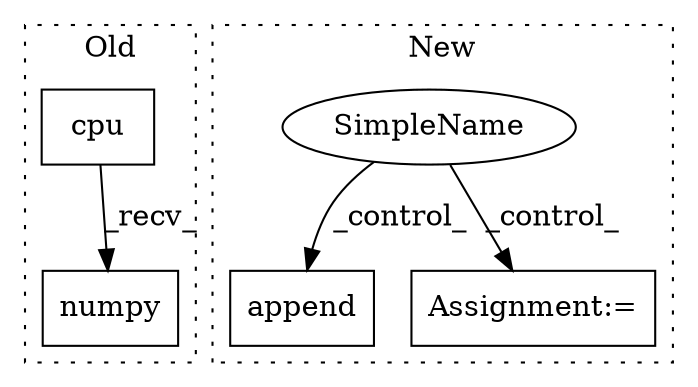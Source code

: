 digraph G {
subgraph cluster0 {
1 [label="cpu" a="32" s="6863" l="5" shape="box"];
3 [label="numpy" a="32" s="6869" l="7" shape="box"];
label = "Old";
style="dotted";
}
subgraph cluster1 {
2 [label="append" a="32" s="4589,4629" l="7,1" shape="box"];
4 [label="SimpleName" a="42" s="4518" l="5" shape="ellipse"];
5 [label="Assignment:=" a="7" s="4558" l="2" shape="box"];
label = "New";
style="dotted";
}
1 -> 3 [label="_recv_"];
4 -> 5 [label="_control_"];
4 -> 2 [label="_control_"];
}